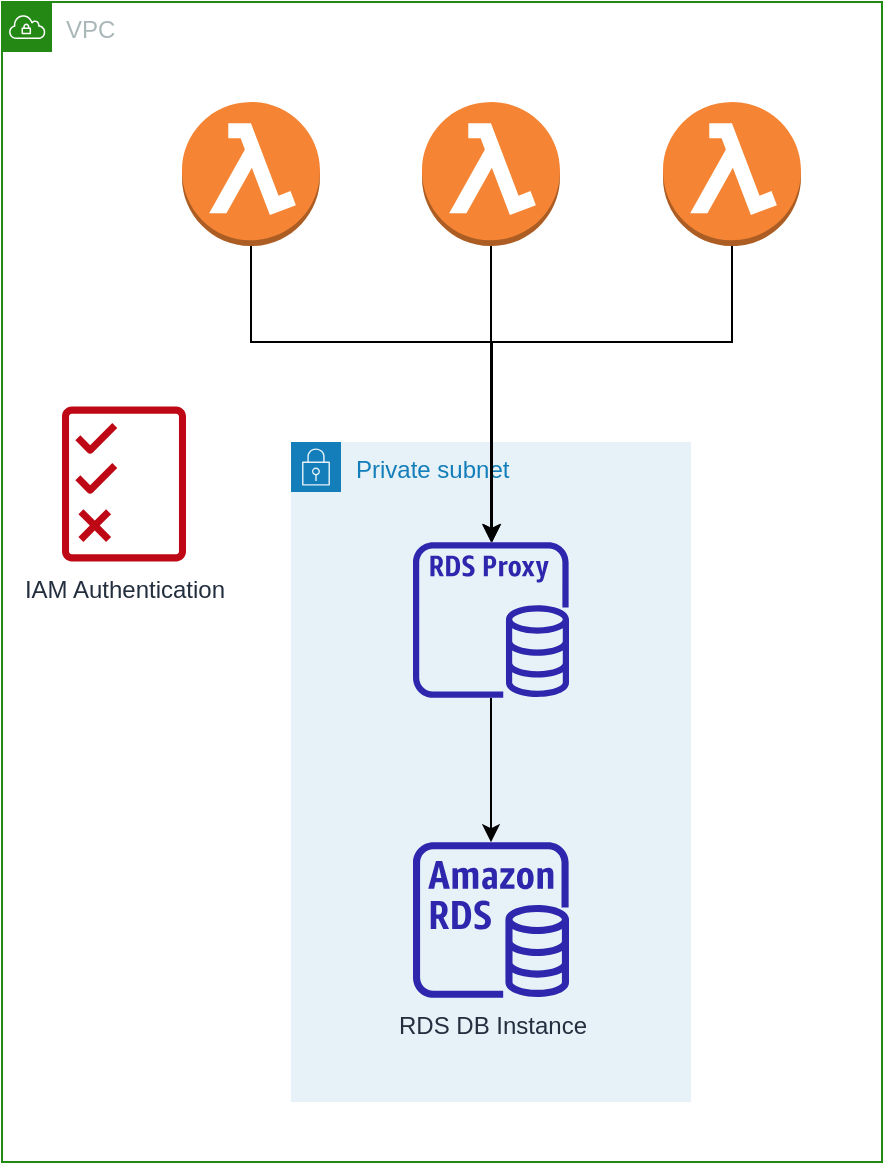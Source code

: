 <mxfile version="21.2.8" type="device">
  <diagram name="Page-1" id="mgJEYeS9tRpTVSKZg7YC">
    <mxGraphModel dx="1098" dy="838" grid="1" gridSize="10" guides="1" tooltips="1" connect="1" arrows="1" fold="1" page="1" pageScale="1" pageWidth="850" pageHeight="1100" math="0" shadow="0">
      <root>
        <mxCell id="0" />
        <mxCell id="1" parent="0" />
        <mxCell id="q6ZUPlKGaFHxXrVM58O8-1" value="VPC" style="points=[[0,0],[0.25,0],[0.5,0],[0.75,0],[1,0],[1,0.25],[1,0.5],[1,0.75],[1,1],[0.75,1],[0.5,1],[0.25,1],[0,1],[0,0.75],[0,0.5],[0,0.25]];outlineConnect=0;gradientColor=none;html=1;whiteSpace=wrap;fontSize=12;fontStyle=0;container=1;pointerEvents=0;collapsible=0;recursiveResize=0;shape=mxgraph.aws4.group;grIcon=mxgraph.aws4.group_vpc;strokeColor=#248814;fillColor=none;verticalAlign=top;align=left;spacingLeft=30;fontColor=#AAB7B8;dashed=0;" vertex="1" parent="1">
          <mxGeometry x="180" y="270" width="440" height="580" as="geometry" />
        </mxCell>
        <mxCell id="q6ZUPlKGaFHxXrVM58O8-6" value="Private subnet" style="points=[[0,0],[0.25,0],[0.5,0],[0.75,0],[1,0],[1,0.25],[1,0.5],[1,0.75],[1,1],[0.75,1],[0.5,1],[0.25,1],[0,1],[0,0.75],[0,0.5],[0,0.25]];outlineConnect=0;gradientColor=none;html=1;whiteSpace=wrap;fontSize=12;fontStyle=0;container=1;pointerEvents=0;collapsible=0;recursiveResize=0;shape=mxgraph.aws4.group;grIcon=mxgraph.aws4.group_security_group;grStroke=0;strokeColor=#147EBA;fillColor=#E6F2F8;verticalAlign=top;align=left;spacingLeft=30;fontColor=#147EBA;dashed=0;" vertex="1" parent="q6ZUPlKGaFHxXrVM58O8-1">
          <mxGeometry x="144.5" y="220" width="200" height="330" as="geometry" />
        </mxCell>
        <mxCell id="q6ZUPlKGaFHxXrVM58O8-9" style="edgeStyle=orthogonalEdgeStyle;rounded=0;orthogonalLoop=1;jettySize=auto;html=1;" edge="1" parent="q6ZUPlKGaFHxXrVM58O8-6" source="q6ZUPlKGaFHxXrVM58O8-7" target="q6ZUPlKGaFHxXrVM58O8-8">
          <mxGeometry relative="1" as="geometry" />
        </mxCell>
        <mxCell id="q6ZUPlKGaFHxXrVM58O8-7" value="" style="sketch=0;outlineConnect=0;fontColor=#232F3E;gradientColor=none;fillColor=#2E27AD;strokeColor=none;dashed=0;verticalLabelPosition=bottom;verticalAlign=top;align=center;html=1;fontSize=12;fontStyle=0;aspect=fixed;pointerEvents=1;shape=mxgraph.aws4.rds_proxy;" vertex="1" parent="q6ZUPlKGaFHxXrVM58O8-6">
          <mxGeometry x="61" y="50" width="78" height="78" as="geometry" />
        </mxCell>
        <mxCell id="q6ZUPlKGaFHxXrVM58O8-8" value="RDS DB Instance" style="sketch=0;outlineConnect=0;fontColor=#232F3E;gradientColor=none;fillColor=#2E27AD;strokeColor=none;dashed=0;verticalLabelPosition=bottom;verticalAlign=top;align=center;html=1;fontSize=12;fontStyle=0;aspect=fixed;pointerEvents=1;shape=mxgraph.aws4.rds_instance;" vertex="1" parent="q6ZUPlKGaFHxXrVM58O8-6">
          <mxGeometry x="61" y="200" width="78" height="78" as="geometry" />
        </mxCell>
        <mxCell id="q6ZUPlKGaFHxXrVM58O8-13" style="edgeStyle=orthogonalEdgeStyle;rounded=0;orthogonalLoop=1;jettySize=auto;html=1;" edge="1" parent="q6ZUPlKGaFHxXrVM58O8-1" source="q6ZUPlKGaFHxXrVM58O8-2" target="q6ZUPlKGaFHxXrVM58O8-7">
          <mxGeometry relative="1" as="geometry">
            <Array as="points">
              <mxPoint x="125" y="170" />
              <mxPoint x="245" y="170" />
            </Array>
          </mxGeometry>
        </mxCell>
        <mxCell id="q6ZUPlKGaFHxXrVM58O8-2" value="" style="outlineConnect=0;dashed=0;verticalLabelPosition=bottom;verticalAlign=top;align=center;html=1;shape=mxgraph.aws3.lambda_function;fillColor=#F58534;gradientColor=none;" vertex="1" parent="q6ZUPlKGaFHxXrVM58O8-1">
          <mxGeometry x="90" y="50" width="69" height="72" as="geometry" />
        </mxCell>
        <mxCell id="q6ZUPlKGaFHxXrVM58O8-11" style="edgeStyle=orthogonalEdgeStyle;rounded=0;orthogonalLoop=1;jettySize=auto;html=1;" edge="1" parent="q6ZUPlKGaFHxXrVM58O8-1" source="q6ZUPlKGaFHxXrVM58O8-3" target="q6ZUPlKGaFHxXrVM58O8-7">
          <mxGeometry relative="1" as="geometry" />
        </mxCell>
        <mxCell id="q6ZUPlKGaFHxXrVM58O8-3" value="" style="outlineConnect=0;dashed=0;verticalLabelPosition=bottom;verticalAlign=top;align=center;html=1;shape=mxgraph.aws3.lambda_function;fillColor=#F58534;gradientColor=none;" vertex="1" parent="q6ZUPlKGaFHxXrVM58O8-1">
          <mxGeometry x="210" y="50" width="69" height="72" as="geometry" />
        </mxCell>
        <mxCell id="q6ZUPlKGaFHxXrVM58O8-12" style="edgeStyle=orthogonalEdgeStyle;rounded=0;orthogonalLoop=1;jettySize=auto;html=1;" edge="1" parent="q6ZUPlKGaFHxXrVM58O8-1" source="q6ZUPlKGaFHxXrVM58O8-4" target="q6ZUPlKGaFHxXrVM58O8-7">
          <mxGeometry relative="1" as="geometry">
            <Array as="points">
              <mxPoint x="365" y="170" />
              <mxPoint x="245" y="170" />
            </Array>
          </mxGeometry>
        </mxCell>
        <mxCell id="q6ZUPlKGaFHxXrVM58O8-4" value="" style="outlineConnect=0;dashed=0;verticalLabelPosition=bottom;verticalAlign=top;align=center;html=1;shape=mxgraph.aws3.lambda_function;fillColor=#F58534;gradientColor=none;" vertex="1" parent="q6ZUPlKGaFHxXrVM58O8-1">
          <mxGeometry x="330.5" y="50" width="69" height="72" as="geometry" />
        </mxCell>
        <mxCell id="q6ZUPlKGaFHxXrVM58O8-16" value="IAM Authentication" style="sketch=0;outlineConnect=0;fontColor=#232F3E;gradientColor=none;fillColor=#BF0816;strokeColor=none;dashed=0;verticalLabelPosition=bottom;verticalAlign=top;align=center;html=1;fontSize=12;fontStyle=0;aspect=fixed;pointerEvents=1;shape=mxgraph.aws4.permissions;" vertex="1" parent="q6ZUPlKGaFHxXrVM58O8-1">
          <mxGeometry x="30" y="202" width="62" height="78" as="geometry" />
        </mxCell>
      </root>
    </mxGraphModel>
  </diagram>
</mxfile>
